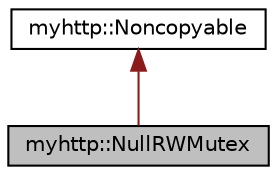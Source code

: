 digraph "myhttp::NullRWMutex"
{
 // LATEX_PDF_SIZE
  edge [fontname="Helvetica",fontsize="10",labelfontname="Helvetica",labelfontsize="10"];
  node [fontname="Helvetica",fontsize="10",shape=record];
  Node1 [label="myhttp::NullRWMutex",height=0.2,width=0.4,color="black", fillcolor="grey75", style="filled", fontcolor="black",tooltip="空读写锁(用于调试)"];
  Node2 -> Node1 [dir="back",color="firebrick4",fontsize="10",style="solid",fontname="Helvetica"];
  Node2 [label="myhttp::Noncopyable",height=0.2,width=0.4,color="black", fillcolor="white", style="filled",URL="$classmyhttp_1_1Noncopyable.html",tooltip=" "];
}
